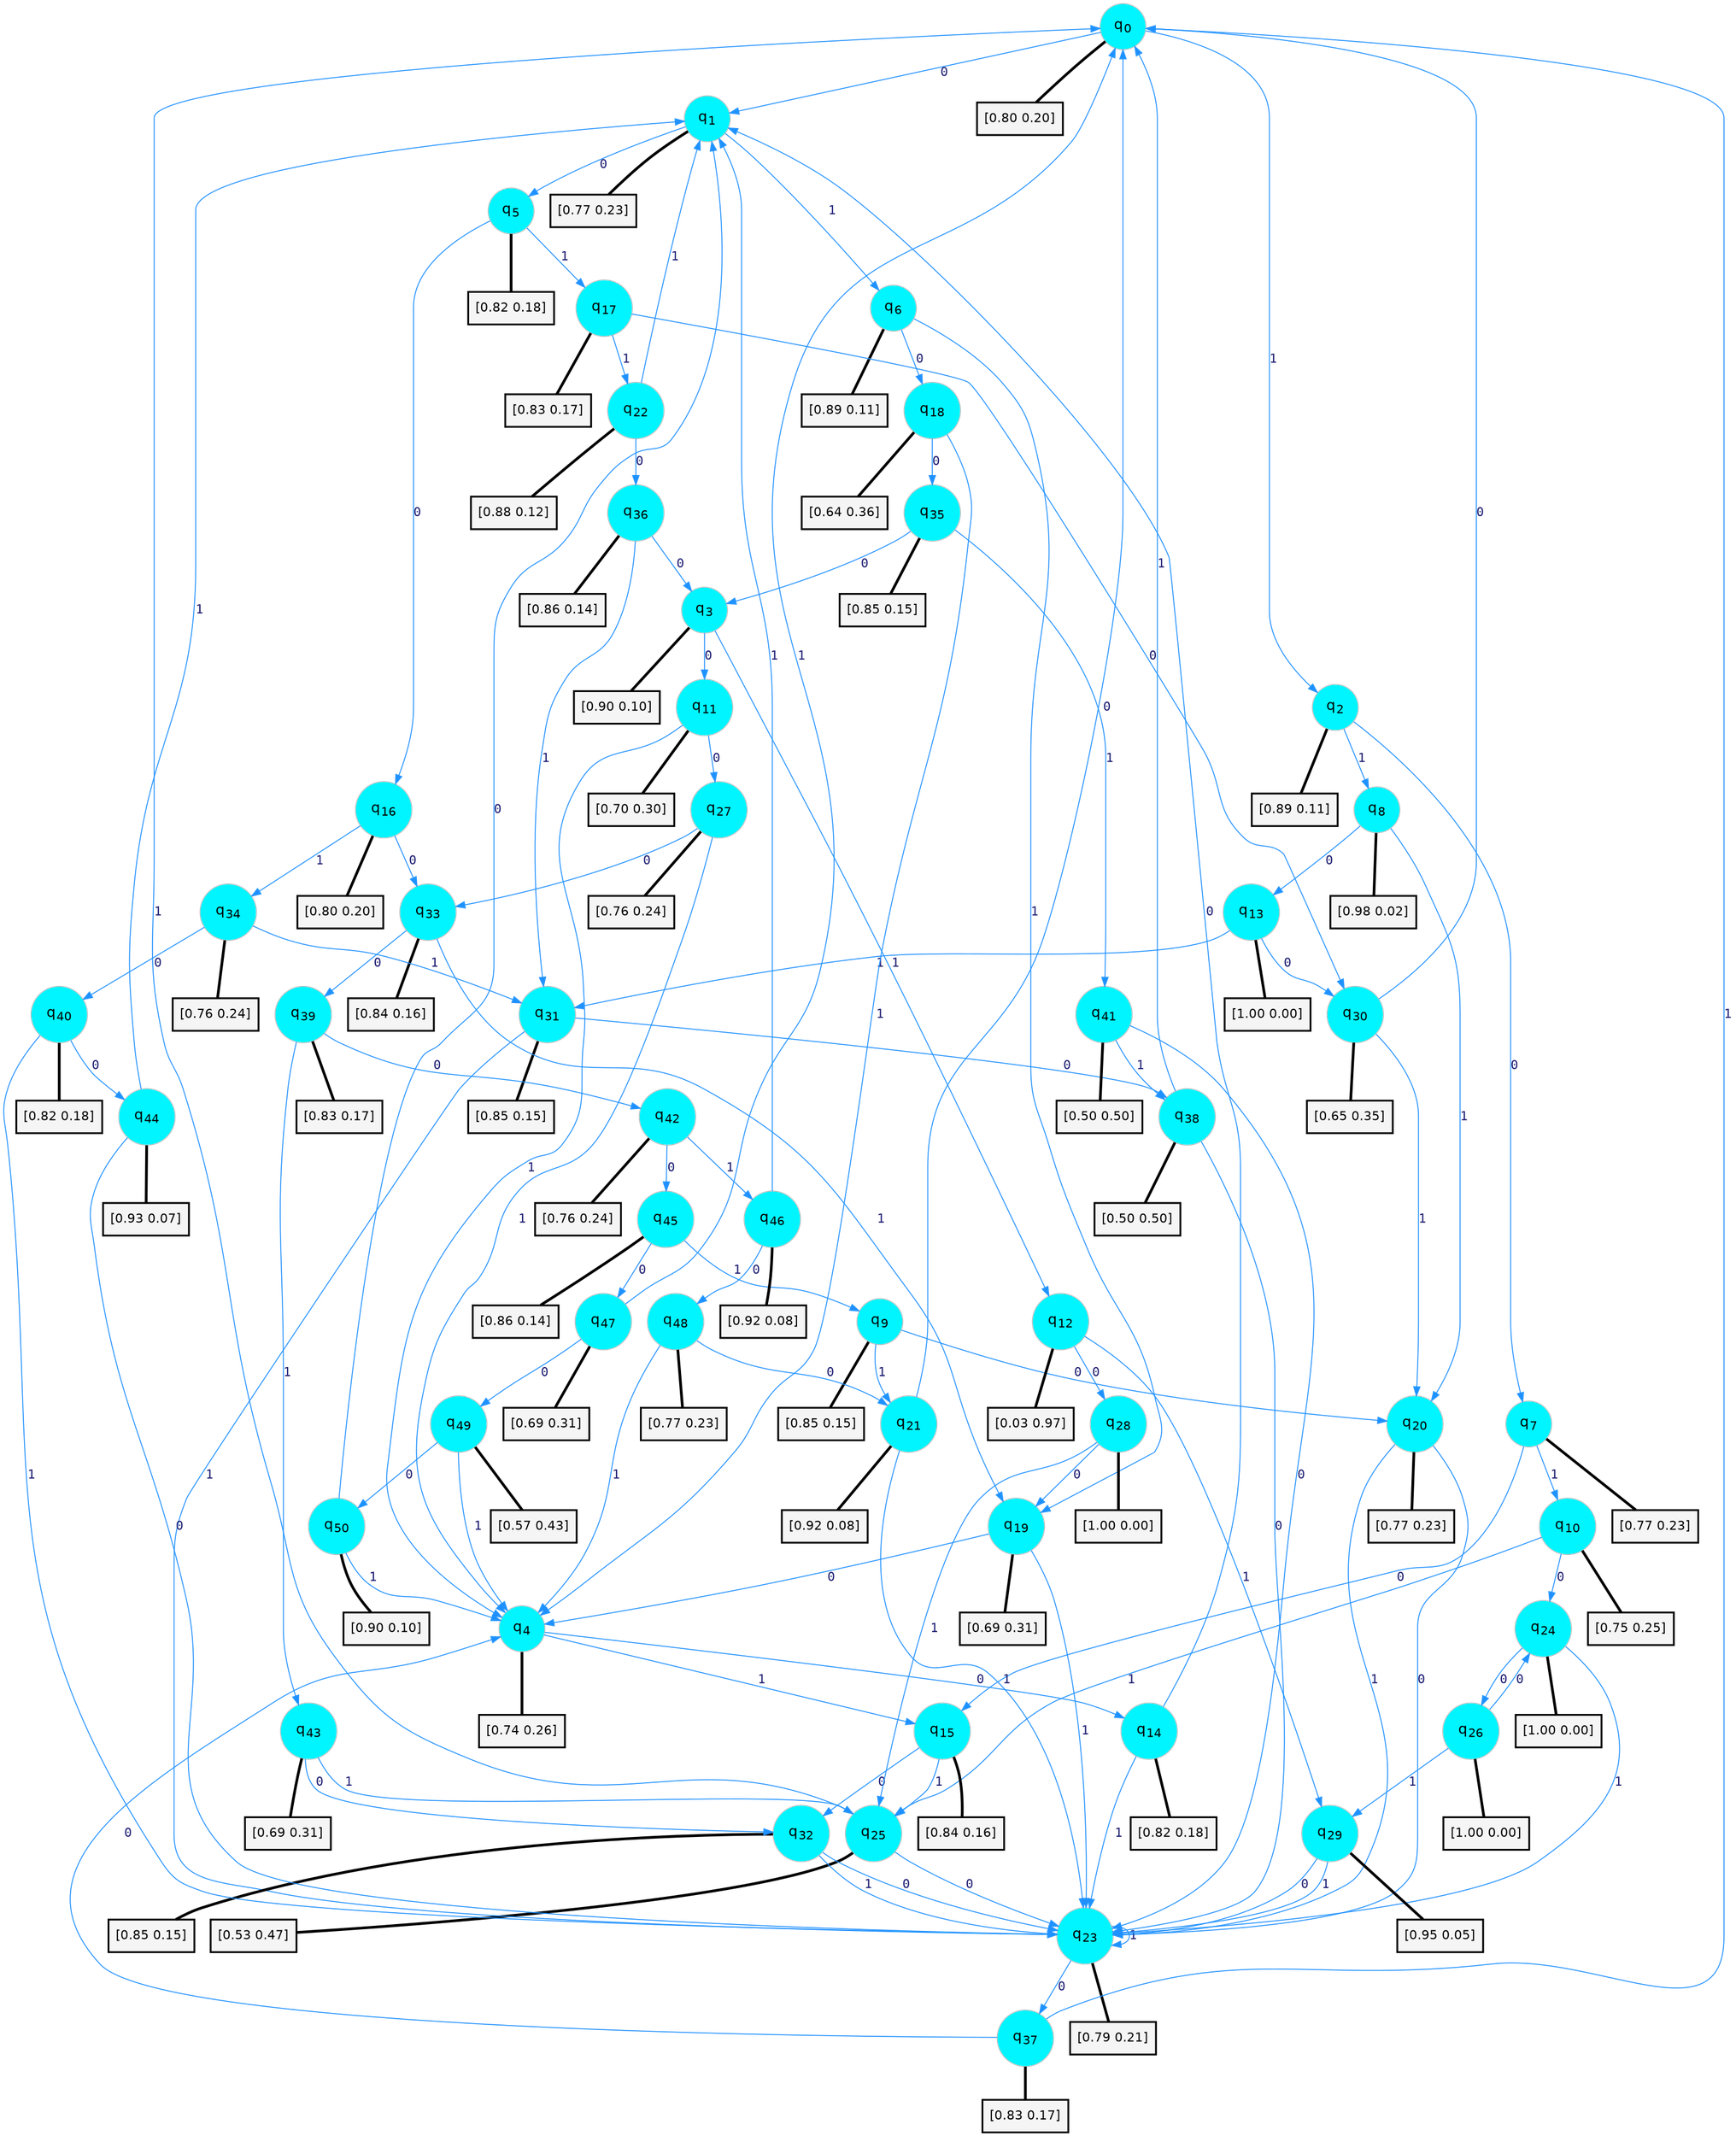 digraph G {
graph [
bgcolor=transparent, dpi=300, rankdir=TD, size="40,25"];
node [
color=gray, fillcolor=turquoise1, fontcolor=black, fontname=Helvetica, fontsize=16, fontweight=bold, shape=circle, style=filled];
edge [
arrowsize=1, color=dodgerblue1, fontcolor=midnightblue, fontname=courier, fontweight=bold, penwidth=1, style=solid, weight=20];
0[label=<q<SUB>0</SUB>>];
1[label=<q<SUB>1</SUB>>];
2[label=<q<SUB>2</SUB>>];
3[label=<q<SUB>3</SUB>>];
4[label=<q<SUB>4</SUB>>];
5[label=<q<SUB>5</SUB>>];
6[label=<q<SUB>6</SUB>>];
7[label=<q<SUB>7</SUB>>];
8[label=<q<SUB>8</SUB>>];
9[label=<q<SUB>9</SUB>>];
10[label=<q<SUB>10</SUB>>];
11[label=<q<SUB>11</SUB>>];
12[label=<q<SUB>12</SUB>>];
13[label=<q<SUB>13</SUB>>];
14[label=<q<SUB>14</SUB>>];
15[label=<q<SUB>15</SUB>>];
16[label=<q<SUB>16</SUB>>];
17[label=<q<SUB>17</SUB>>];
18[label=<q<SUB>18</SUB>>];
19[label=<q<SUB>19</SUB>>];
20[label=<q<SUB>20</SUB>>];
21[label=<q<SUB>21</SUB>>];
22[label=<q<SUB>22</SUB>>];
23[label=<q<SUB>23</SUB>>];
24[label=<q<SUB>24</SUB>>];
25[label=<q<SUB>25</SUB>>];
26[label=<q<SUB>26</SUB>>];
27[label=<q<SUB>27</SUB>>];
28[label=<q<SUB>28</SUB>>];
29[label=<q<SUB>29</SUB>>];
30[label=<q<SUB>30</SUB>>];
31[label=<q<SUB>31</SUB>>];
32[label=<q<SUB>32</SUB>>];
33[label=<q<SUB>33</SUB>>];
34[label=<q<SUB>34</SUB>>];
35[label=<q<SUB>35</SUB>>];
36[label=<q<SUB>36</SUB>>];
37[label=<q<SUB>37</SUB>>];
38[label=<q<SUB>38</SUB>>];
39[label=<q<SUB>39</SUB>>];
40[label=<q<SUB>40</SUB>>];
41[label=<q<SUB>41</SUB>>];
42[label=<q<SUB>42</SUB>>];
43[label=<q<SUB>43</SUB>>];
44[label=<q<SUB>44</SUB>>];
45[label=<q<SUB>45</SUB>>];
46[label=<q<SUB>46</SUB>>];
47[label=<q<SUB>47</SUB>>];
48[label=<q<SUB>48</SUB>>];
49[label=<q<SUB>49</SUB>>];
50[label=<q<SUB>50</SUB>>];
51[label="[0.80 0.20]", shape=box,fontcolor=black, fontname=Helvetica, fontsize=14, penwidth=2, fillcolor=whitesmoke,color=black];
52[label="[0.77 0.23]", shape=box,fontcolor=black, fontname=Helvetica, fontsize=14, penwidth=2, fillcolor=whitesmoke,color=black];
53[label="[0.89 0.11]", shape=box,fontcolor=black, fontname=Helvetica, fontsize=14, penwidth=2, fillcolor=whitesmoke,color=black];
54[label="[0.90 0.10]", shape=box,fontcolor=black, fontname=Helvetica, fontsize=14, penwidth=2, fillcolor=whitesmoke,color=black];
55[label="[0.74 0.26]", shape=box,fontcolor=black, fontname=Helvetica, fontsize=14, penwidth=2, fillcolor=whitesmoke,color=black];
56[label="[0.82 0.18]", shape=box,fontcolor=black, fontname=Helvetica, fontsize=14, penwidth=2, fillcolor=whitesmoke,color=black];
57[label="[0.89 0.11]", shape=box,fontcolor=black, fontname=Helvetica, fontsize=14, penwidth=2, fillcolor=whitesmoke,color=black];
58[label="[0.77 0.23]", shape=box,fontcolor=black, fontname=Helvetica, fontsize=14, penwidth=2, fillcolor=whitesmoke,color=black];
59[label="[0.98 0.02]", shape=box,fontcolor=black, fontname=Helvetica, fontsize=14, penwidth=2, fillcolor=whitesmoke,color=black];
60[label="[0.85 0.15]", shape=box,fontcolor=black, fontname=Helvetica, fontsize=14, penwidth=2, fillcolor=whitesmoke,color=black];
61[label="[0.75 0.25]", shape=box,fontcolor=black, fontname=Helvetica, fontsize=14, penwidth=2, fillcolor=whitesmoke,color=black];
62[label="[0.70 0.30]", shape=box,fontcolor=black, fontname=Helvetica, fontsize=14, penwidth=2, fillcolor=whitesmoke,color=black];
63[label="[0.03 0.97]", shape=box,fontcolor=black, fontname=Helvetica, fontsize=14, penwidth=2, fillcolor=whitesmoke,color=black];
64[label="[1.00 0.00]", shape=box,fontcolor=black, fontname=Helvetica, fontsize=14, penwidth=2, fillcolor=whitesmoke,color=black];
65[label="[0.82 0.18]", shape=box,fontcolor=black, fontname=Helvetica, fontsize=14, penwidth=2, fillcolor=whitesmoke,color=black];
66[label="[0.84 0.16]", shape=box,fontcolor=black, fontname=Helvetica, fontsize=14, penwidth=2, fillcolor=whitesmoke,color=black];
67[label="[0.80 0.20]", shape=box,fontcolor=black, fontname=Helvetica, fontsize=14, penwidth=2, fillcolor=whitesmoke,color=black];
68[label="[0.83 0.17]", shape=box,fontcolor=black, fontname=Helvetica, fontsize=14, penwidth=2, fillcolor=whitesmoke,color=black];
69[label="[0.64 0.36]", shape=box,fontcolor=black, fontname=Helvetica, fontsize=14, penwidth=2, fillcolor=whitesmoke,color=black];
70[label="[0.69 0.31]", shape=box,fontcolor=black, fontname=Helvetica, fontsize=14, penwidth=2, fillcolor=whitesmoke,color=black];
71[label="[0.77 0.23]", shape=box,fontcolor=black, fontname=Helvetica, fontsize=14, penwidth=2, fillcolor=whitesmoke,color=black];
72[label="[0.92 0.08]", shape=box,fontcolor=black, fontname=Helvetica, fontsize=14, penwidth=2, fillcolor=whitesmoke,color=black];
73[label="[0.88 0.12]", shape=box,fontcolor=black, fontname=Helvetica, fontsize=14, penwidth=2, fillcolor=whitesmoke,color=black];
74[label="[0.79 0.21]", shape=box,fontcolor=black, fontname=Helvetica, fontsize=14, penwidth=2, fillcolor=whitesmoke,color=black];
75[label="[1.00 0.00]", shape=box,fontcolor=black, fontname=Helvetica, fontsize=14, penwidth=2, fillcolor=whitesmoke,color=black];
76[label="[0.53 0.47]", shape=box,fontcolor=black, fontname=Helvetica, fontsize=14, penwidth=2, fillcolor=whitesmoke,color=black];
77[label="[1.00 0.00]", shape=box,fontcolor=black, fontname=Helvetica, fontsize=14, penwidth=2, fillcolor=whitesmoke,color=black];
78[label="[0.76 0.24]", shape=box,fontcolor=black, fontname=Helvetica, fontsize=14, penwidth=2, fillcolor=whitesmoke,color=black];
79[label="[1.00 0.00]", shape=box,fontcolor=black, fontname=Helvetica, fontsize=14, penwidth=2, fillcolor=whitesmoke,color=black];
80[label="[0.95 0.05]", shape=box,fontcolor=black, fontname=Helvetica, fontsize=14, penwidth=2, fillcolor=whitesmoke,color=black];
81[label="[0.65 0.35]", shape=box,fontcolor=black, fontname=Helvetica, fontsize=14, penwidth=2, fillcolor=whitesmoke,color=black];
82[label="[0.85 0.15]", shape=box,fontcolor=black, fontname=Helvetica, fontsize=14, penwidth=2, fillcolor=whitesmoke,color=black];
83[label="[0.85 0.15]", shape=box,fontcolor=black, fontname=Helvetica, fontsize=14, penwidth=2, fillcolor=whitesmoke,color=black];
84[label="[0.84 0.16]", shape=box,fontcolor=black, fontname=Helvetica, fontsize=14, penwidth=2, fillcolor=whitesmoke,color=black];
85[label="[0.76 0.24]", shape=box,fontcolor=black, fontname=Helvetica, fontsize=14, penwidth=2, fillcolor=whitesmoke,color=black];
86[label="[0.85 0.15]", shape=box,fontcolor=black, fontname=Helvetica, fontsize=14, penwidth=2, fillcolor=whitesmoke,color=black];
87[label="[0.86 0.14]", shape=box,fontcolor=black, fontname=Helvetica, fontsize=14, penwidth=2, fillcolor=whitesmoke,color=black];
88[label="[0.83 0.17]", shape=box,fontcolor=black, fontname=Helvetica, fontsize=14, penwidth=2, fillcolor=whitesmoke,color=black];
89[label="[0.50 0.50]", shape=box,fontcolor=black, fontname=Helvetica, fontsize=14, penwidth=2, fillcolor=whitesmoke,color=black];
90[label="[0.83 0.17]", shape=box,fontcolor=black, fontname=Helvetica, fontsize=14, penwidth=2, fillcolor=whitesmoke,color=black];
91[label="[0.82 0.18]", shape=box,fontcolor=black, fontname=Helvetica, fontsize=14, penwidth=2, fillcolor=whitesmoke,color=black];
92[label="[0.50 0.50]", shape=box,fontcolor=black, fontname=Helvetica, fontsize=14, penwidth=2, fillcolor=whitesmoke,color=black];
93[label="[0.76 0.24]", shape=box,fontcolor=black, fontname=Helvetica, fontsize=14, penwidth=2, fillcolor=whitesmoke,color=black];
94[label="[0.69 0.31]", shape=box,fontcolor=black, fontname=Helvetica, fontsize=14, penwidth=2, fillcolor=whitesmoke,color=black];
95[label="[0.93 0.07]", shape=box,fontcolor=black, fontname=Helvetica, fontsize=14, penwidth=2, fillcolor=whitesmoke,color=black];
96[label="[0.86 0.14]", shape=box,fontcolor=black, fontname=Helvetica, fontsize=14, penwidth=2, fillcolor=whitesmoke,color=black];
97[label="[0.92 0.08]", shape=box,fontcolor=black, fontname=Helvetica, fontsize=14, penwidth=2, fillcolor=whitesmoke,color=black];
98[label="[0.69 0.31]", shape=box,fontcolor=black, fontname=Helvetica, fontsize=14, penwidth=2, fillcolor=whitesmoke,color=black];
99[label="[0.77 0.23]", shape=box,fontcolor=black, fontname=Helvetica, fontsize=14, penwidth=2, fillcolor=whitesmoke,color=black];
100[label="[0.57 0.43]", shape=box,fontcolor=black, fontname=Helvetica, fontsize=14, penwidth=2, fillcolor=whitesmoke,color=black];
101[label="[0.90 0.10]", shape=box,fontcolor=black, fontname=Helvetica, fontsize=14, penwidth=2, fillcolor=whitesmoke,color=black];
0->1 [label=0];
0->2 [label=1];
0->51 [arrowhead=none, penwidth=3,color=black];
1->5 [label=0];
1->6 [label=1];
1->52 [arrowhead=none, penwidth=3,color=black];
2->7 [label=0];
2->8 [label=1];
2->53 [arrowhead=none, penwidth=3,color=black];
3->11 [label=0];
3->12 [label=1];
3->54 [arrowhead=none, penwidth=3,color=black];
4->14 [label=0];
4->15 [label=1];
4->55 [arrowhead=none, penwidth=3,color=black];
5->16 [label=0];
5->17 [label=1];
5->56 [arrowhead=none, penwidth=3,color=black];
6->18 [label=0];
6->19 [label=1];
6->57 [arrowhead=none, penwidth=3,color=black];
7->15 [label=0];
7->10 [label=1];
7->58 [arrowhead=none, penwidth=3,color=black];
8->13 [label=0];
8->20 [label=1];
8->59 [arrowhead=none, penwidth=3,color=black];
9->20 [label=0];
9->21 [label=1];
9->60 [arrowhead=none, penwidth=3,color=black];
10->24 [label=0];
10->25 [label=1];
10->61 [arrowhead=none, penwidth=3,color=black];
11->27 [label=0];
11->4 [label=1];
11->62 [arrowhead=none, penwidth=3,color=black];
12->28 [label=0];
12->29 [label=1];
12->63 [arrowhead=none, penwidth=3,color=black];
13->30 [label=0];
13->31 [label=1];
13->64 [arrowhead=none, penwidth=3,color=black];
14->1 [label=0];
14->23 [label=1];
14->65 [arrowhead=none, penwidth=3,color=black];
15->32 [label=0];
15->25 [label=1];
15->66 [arrowhead=none, penwidth=3,color=black];
16->33 [label=0];
16->34 [label=1];
16->67 [arrowhead=none, penwidth=3,color=black];
17->30 [label=0];
17->22 [label=1];
17->68 [arrowhead=none, penwidth=3,color=black];
18->35 [label=0];
18->4 [label=1];
18->69 [arrowhead=none, penwidth=3,color=black];
19->4 [label=0];
19->23 [label=1];
19->70 [arrowhead=none, penwidth=3,color=black];
20->23 [label=0];
20->23 [label=1];
20->71 [arrowhead=none, penwidth=3,color=black];
21->0 [label=0];
21->23 [label=1];
21->72 [arrowhead=none, penwidth=3,color=black];
22->36 [label=0];
22->1 [label=1];
22->73 [arrowhead=none, penwidth=3,color=black];
23->37 [label=0];
23->23 [label=1];
23->74 [arrowhead=none, penwidth=3,color=black];
24->26 [label=0];
24->23 [label=1];
24->75 [arrowhead=none, penwidth=3,color=black];
25->23 [label=0];
25->0 [label=1];
25->76 [arrowhead=none, penwidth=3,color=black];
26->24 [label=0];
26->29 [label=1];
26->77 [arrowhead=none, penwidth=3,color=black];
27->33 [label=0];
27->4 [label=1];
27->78 [arrowhead=none, penwidth=3,color=black];
28->19 [label=0];
28->25 [label=1];
28->79 [arrowhead=none, penwidth=3,color=black];
29->23 [label=0];
29->23 [label=1];
29->80 [arrowhead=none, penwidth=3,color=black];
30->0 [label=0];
30->20 [label=1];
30->81 [arrowhead=none, penwidth=3,color=black];
31->38 [label=0];
31->23 [label=1];
31->82 [arrowhead=none, penwidth=3,color=black];
32->23 [label=0];
32->23 [label=1];
32->83 [arrowhead=none, penwidth=3,color=black];
33->39 [label=0];
33->19 [label=1];
33->84 [arrowhead=none, penwidth=3,color=black];
34->40 [label=0];
34->31 [label=1];
34->85 [arrowhead=none, penwidth=3,color=black];
35->3 [label=0];
35->41 [label=1];
35->86 [arrowhead=none, penwidth=3,color=black];
36->3 [label=0];
36->31 [label=1];
36->87 [arrowhead=none, penwidth=3,color=black];
37->4 [label=0];
37->0 [label=1];
37->88 [arrowhead=none, penwidth=3,color=black];
38->23 [label=0];
38->0 [label=1];
38->89 [arrowhead=none, penwidth=3,color=black];
39->42 [label=0];
39->43 [label=1];
39->90 [arrowhead=none, penwidth=3,color=black];
40->44 [label=0];
40->23 [label=1];
40->91 [arrowhead=none, penwidth=3,color=black];
41->23 [label=0];
41->38 [label=1];
41->92 [arrowhead=none, penwidth=3,color=black];
42->45 [label=0];
42->46 [label=1];
42->93 [arrowhead=none, penwidth=3,color=black];
43->32 [label=0];
43->25 [label=1];
43->94 [arrowhead=none, penwidth=3,color=black];
44->23 [label=0];
44->1 [label=1];
44->95 [arrowhead=none, penwidth=3,color=black];
45->47 [label=0];
45->9 [label=1];
45->96 [arrowhead=none, penwidth=3,color=black];
46->48 [label=0];
46->1 [label=1];
46->97 [arrowhead=none, penwidth=3,color=black];
47->49 [label=0];
47->0 [label=1];
47->98 [arrowhead=none, penwidth=3,color=black];
48->21 [label=0];
48->4 [label=1];
48->99 [arrowhead=none, penwidth=3,color=black];
49->50 [label=0];
49->4 [label=1];
49->100 [arrowhead=none, penwidth=3,color=black];
50->1 [label=0];
50->4 [label=1];
50->101 [arrowhead=none, penwidth=3,color=black];
}

